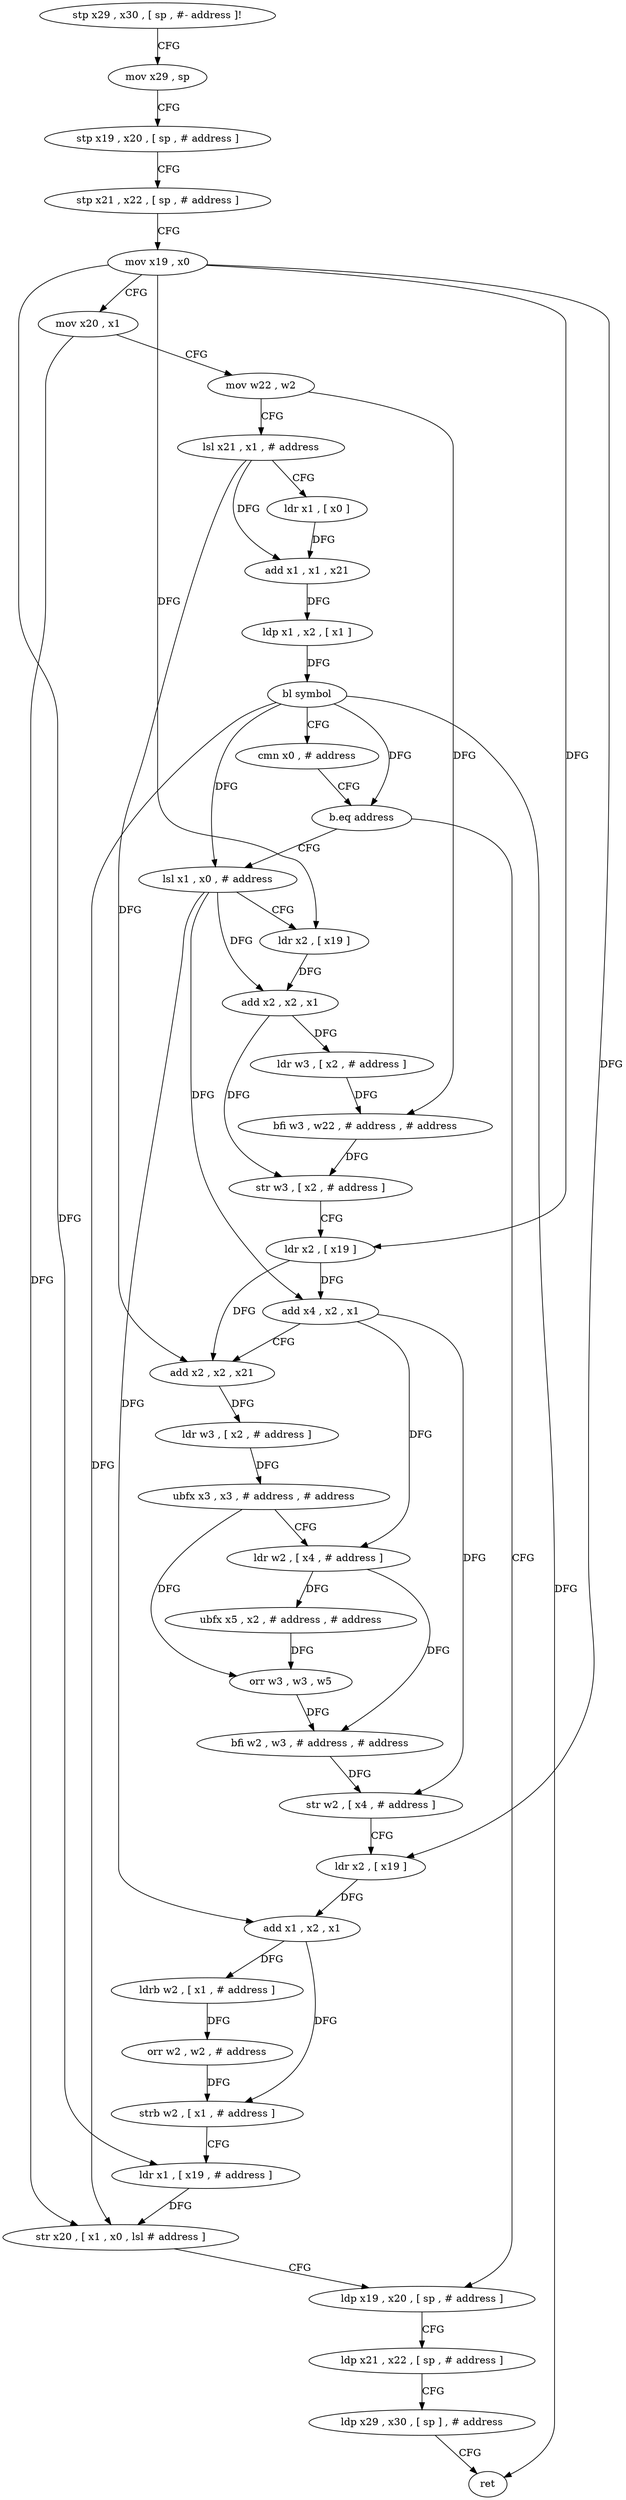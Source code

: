 digraph "func" {
"4329860" [label = "stp x29 , x30 , [ sp , #- address ]!" ]
"4329864" [label = "mov x29 , sp" ]
"4329868" [label = "stp x19 , x20 , [ sp , # address ]" ]
"4329872" [label = "stp x21 , x22 , [ sp , # address ]" ]
"4329876" [label = "mov x19 , x0" ]
"4329880" [label = "mov x20 , x1" ]
"4329884" [label = "mov w22 , w2" ]
"4329888" [label = "lsl x21 , x1 , # address" ]
"4329892" [label = "ldr x1 , [ x0 ]" ]
"4329896" [label = "add x1 , x1 , x21" ]
"4329900" [label = "ldp x1 , x2 , [ x1 ]" ]
"4329904" [label = "bl symbol" ]
"4329908" [label = "cmn x0 , # address" ]
"4329912" [label = "b.eq address" ]
"4330008" [label = "ldp x19 , x20 , [ sp , # address ]" ]
"4329916" [label = "lsl x1 , x0 , # address" ]
"4330012" [label = "ldp x21 , x22 , [ sp , # address ]" ]
"4330016" [label = "ldp x29 , x30 , [ sp ] , # address" ]
"4330020" [label = "ret" ]
"4329920" [label = "ldr x2 , [ x19 ]" ]
"4329924" [label = "add x2 , x2 , x1" ]
"4329928" [label = "ldr w3 , [ x2 , # address ]" ]
"4329932" [label = "bfi w3 , w22 , # address , # address" ]
"4329936" [label = "str w3 , [ x2 , # address ]" ]
"4329940" [label = "ldr x2 , [ x19 ]" ]
"4329944" [label = "add x4 , x2 , x1" ]
"4329948" [label = "add x2 , x2 , x21" ]
"4329952" [label = "ldr w3 , [ x2 , # address ]" ]
"4329956" [label = "ubfx x3 , x3 , # address , # address" ]
"4329960" [label = "ldr w2 , [ x4 , # address ]" ]
"4329964" [label = "ubfx x5 , x2 , # address , # address" ]
"4329968" [label = "orr w3 , w3 , w5" ]
"4329972" [label = "bfi w2 , w3 , # address , # address" ]
"4329976" [label = "str w2 , [ x4 , # address ]" ]
"4329980" [label = "ldr x2 , [ x19 ]" ]
"4329984" [label = "add x1 , x2 , x1" ]
"4329988" [label = "ldrb w2 , [ x1 , # address ]" ]
"4329992" [label = "orr w2 , w2 , # address" ]
"4329996" [label = "strb w2 , [ x1 , # address ]" ]
"4330000" [label = "ldr x1 , [ x19 , # address ]" ]
"4330004" [label = "str x20 , [ x1 , x0 , lsl # address ]" ]
"4329860" -> "4329864" [ label = "CFG" ]
"4329864" -> "4329868" [ label = "CFG" ]
"4329868" -> "4329872" [ label = "CFG" ]
"4329872" -> "4329876" [ label = "CFG" ]
"4329876" -> "4329880" [ label = "CFG" ]
"4329876" -> "4329920" [ label = "DFG" ]
"4329876" -> "4329940" [ label = "DFG" ]
"4329876" -> "4329980" [ label = "DFG" ]
"4329876" -> "4330000" [ label = "DFG" ]
"4329880" -> "4329884" [ label = "CFG" ]
"4329880" -> "4330004" [ label = "DFG" ]
"4329884" -> "4329888" [ label = "CFG" ]
"4329884" -> "4329932" [ label = "DFG" ]
"4329888" -> "4329892" [ label = "CFG" ]
"4329888" -> "4329896" [ label = "DFG" ]
"4329888" -> "4329948" [ label = "DFG" ]
"4329892" -> "4329896" [ label = "DFG" ]
"4329896" -> "4329900" [ label = "DFG" ]
"4329900" -> "4329904" [ label = "DFG" ]
"4329904" -> "4329908" [ label = "CFG" ]
"4329904" -> "4329912" [ label = "DFG" ]
"4329904" -> "4330020" [ label = "DFG" ]
"4329904" -> "4329916" [ label = "DFG" ]
"4329904" -> "4330004" [ label = "DFG" ]
"4329908" -> "4329912" [ label = "CFG" ]
"4329912" -> "4330008" [ label = "CFG" ]
"4329912" -> "4329916" [ label = "CFG" ]
"4330008" -> "4330012" [ label = "CFG" ]
"4329916" -> "4329920" [ label = "CFG" ]
"4329916" -> "4329924" [ label = "DFG" ]
"4329916" -> "4329944" [ label = "DFG" ]
"4329916" -> "4329984" [ label = "DFG" ]
"4330012" -> "4330016" [ label = "CFG" ]
"4330016" -> "4330020" [ label = "CFG" ]
"4329920" -> "4329924" [ label = "DFG" ]
"4329924" -> "4329928" [ label = "DFG" ]
"4329924" -> "4329936" [ label = "DFG" ]
"4329928" -> "4329932" [ label = "DFG" ]
"4329932" -> "4329936" [ label = "DFG" ]
"4329936" -> "4329940" [ label = "CFG" ]
"4329940" -> "4329944" [ label = "DFG" ]
"4329940" -> "4329948" [ label = "DFG" ]
"4329944" -> "4329948" [ label = "CFG" ]
"4329944" -> "4329960" [ label = "DFG" ]
"4329944" -> "4329976" [ label = "DFG" ]
"4329948" -> "4329952" [ label = "DFG" ]
"4329952" -> "4329956" [ label = "DFG" ]
"4329956" -> "4329960" [ label = "CFG" ]
"4329956" -> "4329968" [ label = "DFG" ]
"4329960" -> "4329964" [ label = "DFG" ]
"4329960" -> "4329972" [ label = "DFG" ]
"4329964" -> "4329968" [ label = "DFG" ]
"4329968" -> "4329972" [ label = "DFG" ]
"4329972" -> "4329976" [ label = "DFG" ]
"4329976" -> "4329980" [ label = "CFG" ]
"4329980" -> "4329984" [ label = "DFG" ]
"4329984" -> "4329988" [ label = "DFG" ]
"4329984" -> "4329996" [ label = "DFG" ]
"4329988" -> "4329992" [ label = "DFG" ]
"4329992" -> "4329996" [ label = "DFG" ]
"4329996" -> "4330000" [ label = "CFG" ]
"4330000" -> "4330004" [ label = "DFG" ]
"4330004" -> "4330008" [ label = "CFG" ]
}
